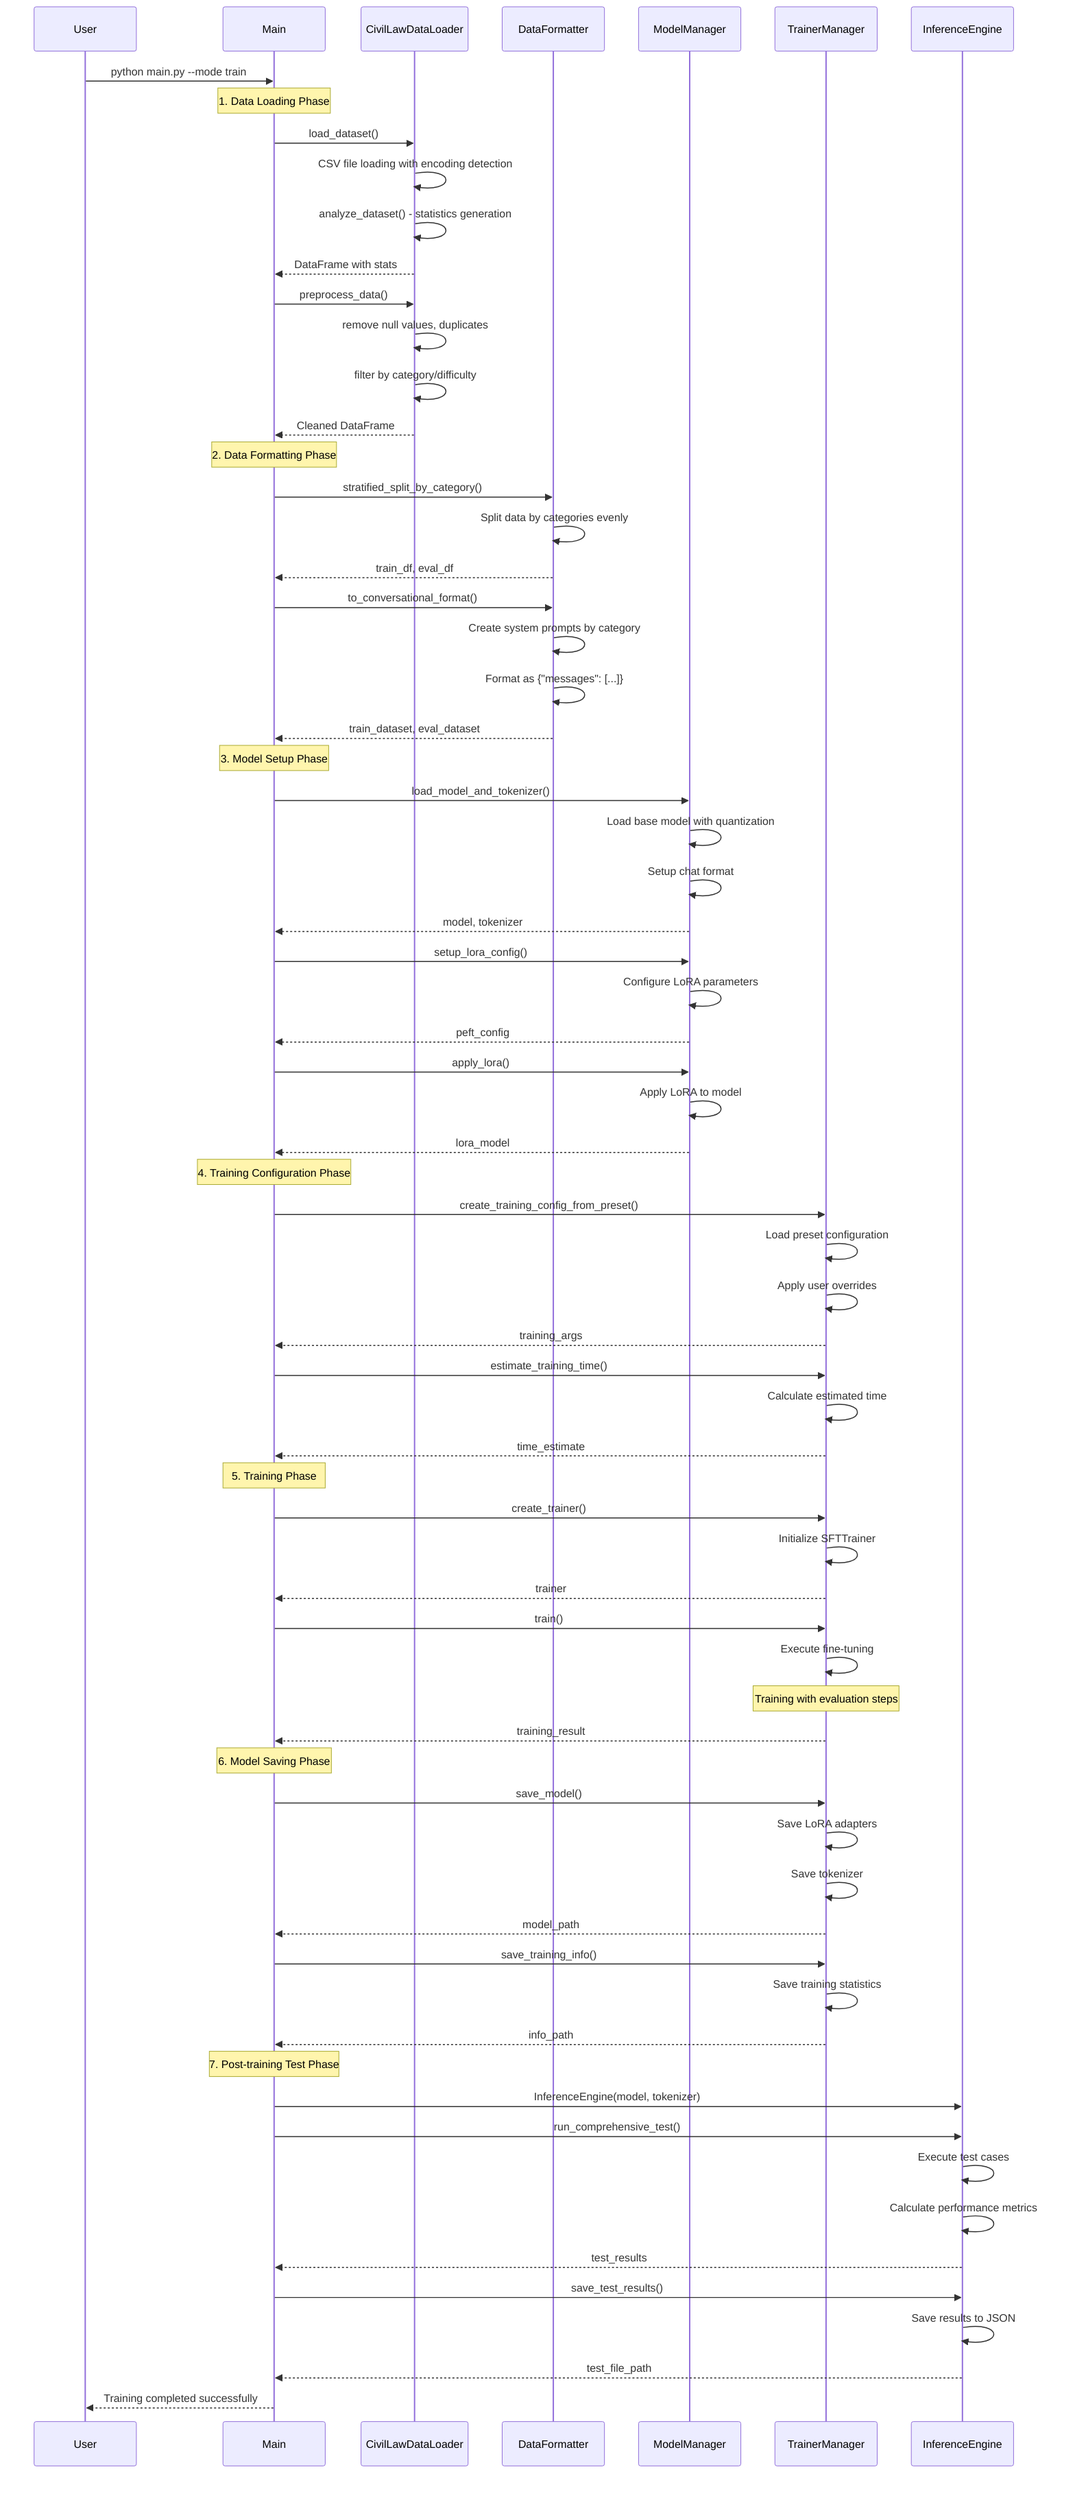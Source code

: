 sequenceDiagram
    participant U as User
    participant M as Main
    participant DL as CivilLawDataLoader
    participant DF as DataFormatter
    participant MM as ModelManager
    participant TM as TrainerManager
    participant IE as InferenceEngine

    %% Training Process
    U->>M: python main.py --mode train
    
    Note over M: 1. Data Loading Phase
    M->>DL: load_dataset()
    DL->>DL: CSV file loading with encoding detection
    DL->>DL: analyze_dataset() - statistics generation
    DL-->>M: DataFrame with stats
    
    M->>DL: preprocess_data()
    DL->>DL: remove null values, duplicates
    DL->>DL: filter by category/difficulty
    DL-->>M: Cleaned DataFrame
    
    Note over M: 2. Data Formatting Phase
    M->>DF: stratified_split_by_category()
    DF->>DF: Split data by categories evenly
    DF-->>M: train_df, eval_df
    
    M->>DF: to_conversational_format()
    DF->>DF: Create system prompts by category
    DF->>DF: Format as {"messages": [...]}
    DF-->>M: train_dataset, eval_dataset
    
    Note over M: 3. Model Setup Phase
    M->>MM: load_model_and_tokenizer()
    MM->>MM: Load base model with quantization
    MM->>MM: Setup chat format
    MM-->>M: model, tokenizer
    
    M->>MM: setup_lora_config()
    MM->>MM: Configure LoRA parameters
    MM-->>M: peft_config
    
    M->>MM: apply_lora()
    MM->>MM: Apply LoRA to model
    MM-->>M: lora_model
    
    Note over M: 4. Training Configuration Phase
    M->>TM: create_training_config_from_preset()
    TM->>TM: Load preset configuration
    TM->>TM: Apply user overrides
    TM-->>M: training_args
    
    M->>TM: estimate_training_time()
    TM->>TM: Calculate estimated time
    TM-->>M: time_estimate
    
    Note over M: 5. Training Phase
    M->>TM: create_trainer()
    TM->>TM: Initialize SFTTrainer
    TM-->>M: trainer
    
    M->>TM: train()
    TM->>TM: Execute fine-tuning
    Note over TM: Training with evaluation steps
    TM-->>M: training_result
    
    Note over M: 6. Model Saving Phase
    M->>TM: save_model()
    TM->>TM: Save LoRA adapters
    TM->>TM: Save tokenizer
    TM-->>M: model_path
    
    M->>TM: save_training_info()
    TM->>TM: Save training statistics
    TM-->>M: info_path
    
    Note over M: 7. Post-training Test Phase
    M->>IE: InferenceEngine(model, tokenizer)
    M->>IE: run_comprehensive_test()
    IE->>IE: Execute test cases
    IE->>IE: Calculate performance metrics
    IE-->>M: test_results
    
    M->>IE: save_test_results()
    IE->>IE: Save results to JSON
    IE-->>M: test_file_path
    
    M-->>U: Training completed successfully